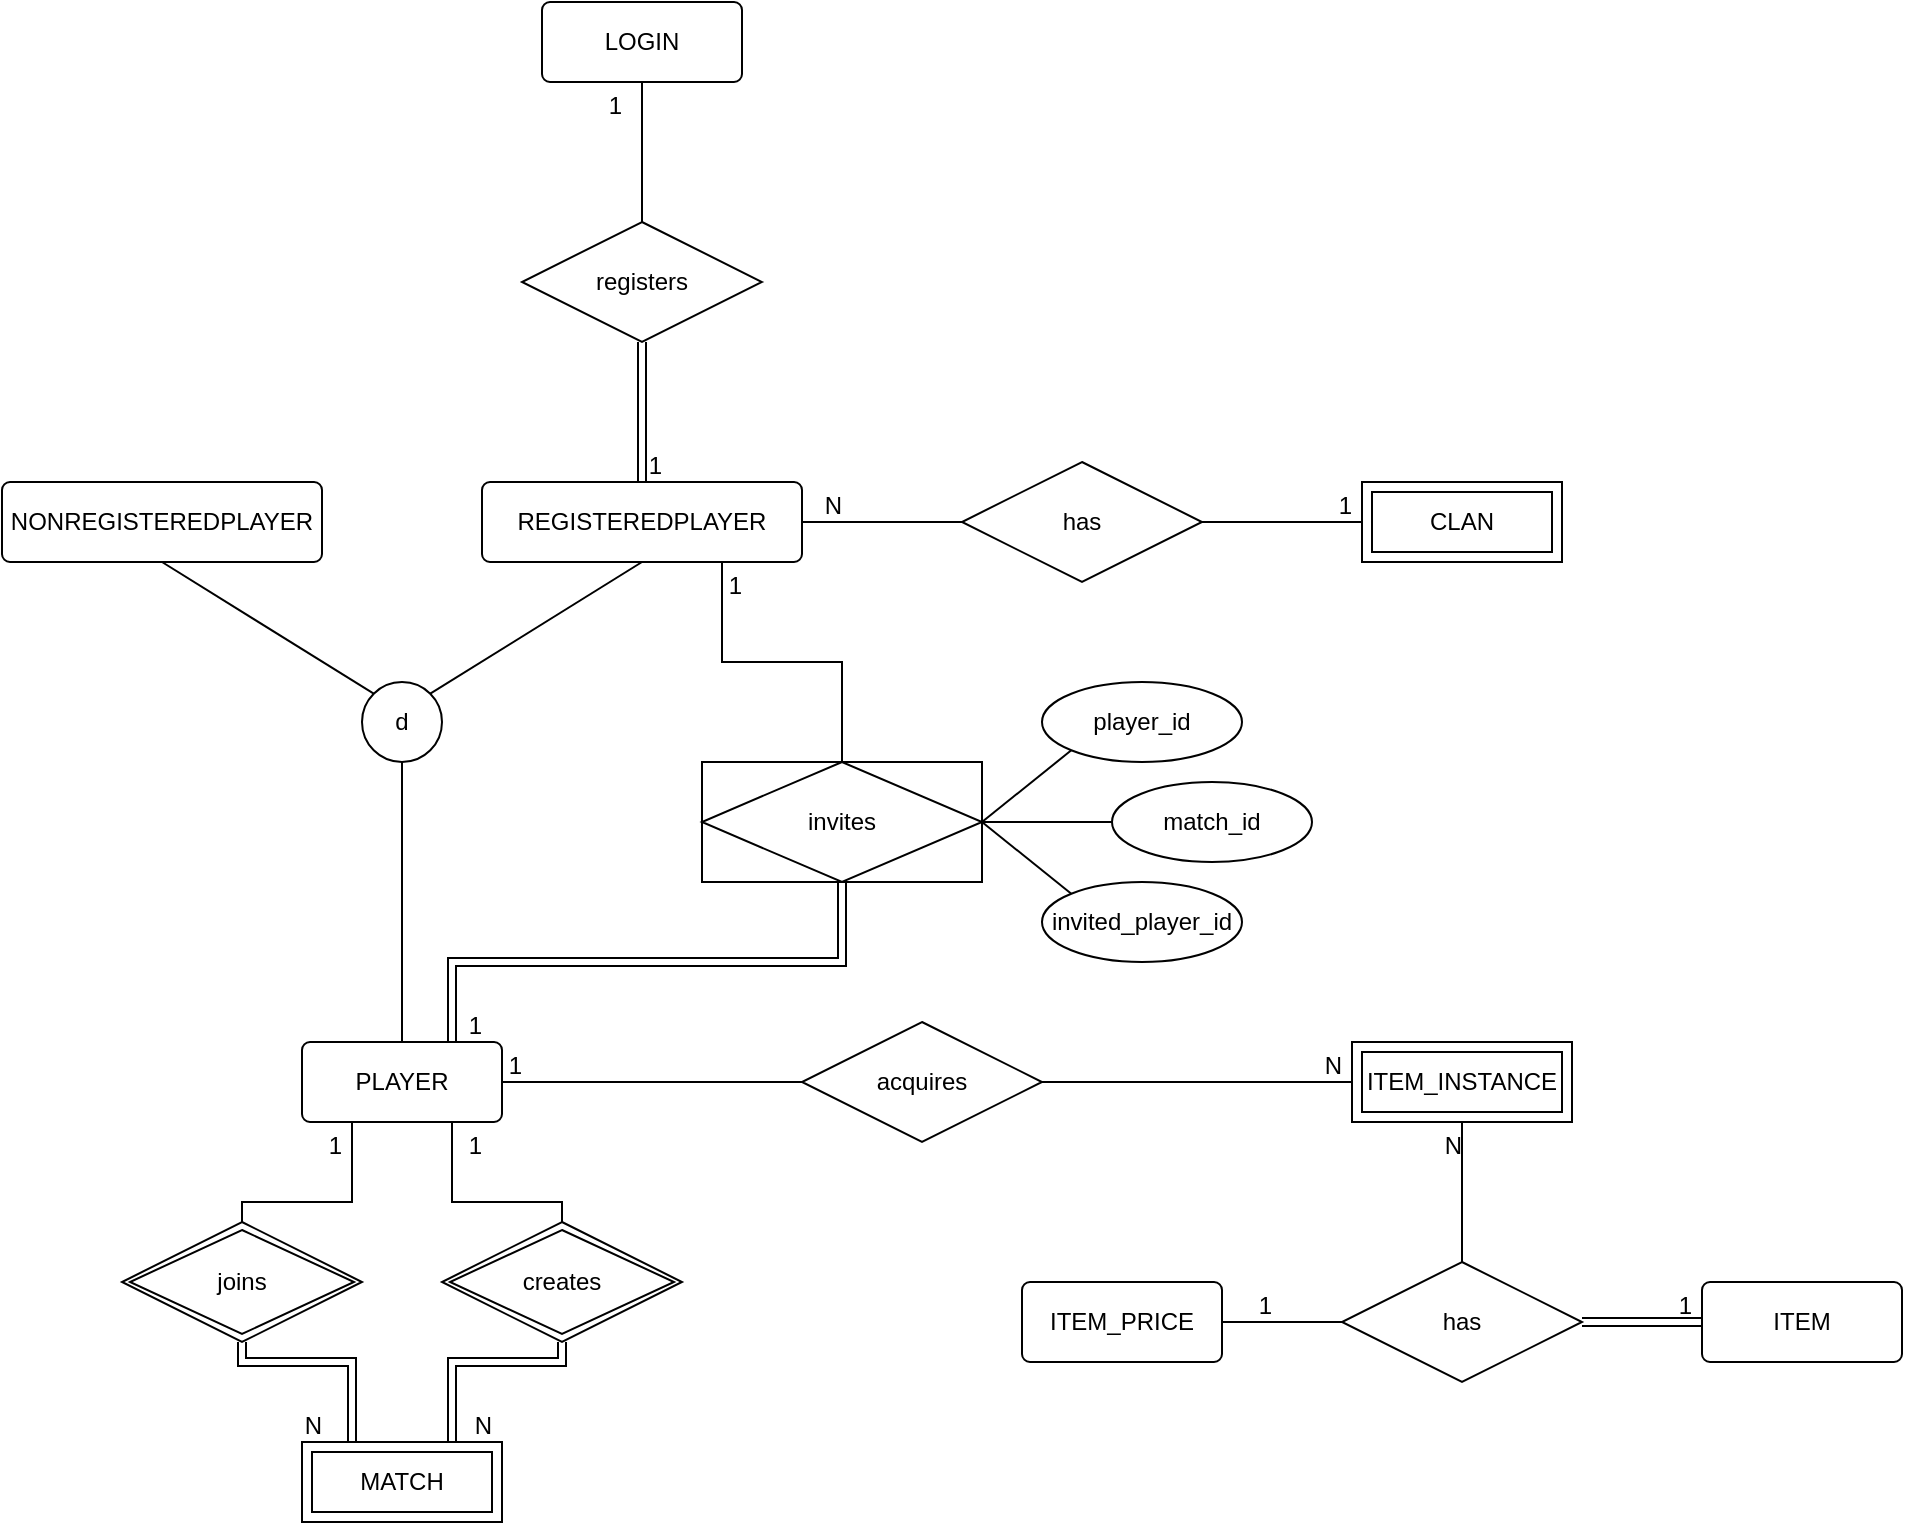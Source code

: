 <mxfile version="14.6.3" type="device"><diagram id="R2lEEEUBdFMjLlhIrx00" name="Page-1"><mxGraphModel dx="2272" dy="791" grid="1" gridSize="10" guides="1" tooltips="1" connect="1" arrows="1" fold="1" page="1" pageScale="1" pageWidth="850" pageHeight="1100" math="0" shadow="0" extFonts="Permanent Marker^https://fonts.googleapis.com/css?family=Permanent+Marker"><root><mxCell id="0"/><mxCell id="1" parent="0"/><mxCell id="Xno96vbGX-HO4EjLd4qZ-1" value="&lt;div&gt;PLAYER&lt;/div&gt;" style="rounded=1;arcSize=10;whiteSpace=wrap;html=1;align=center;" vertex="1" parent="1"><mxGeometry x="30" y="560" width="100" height="40" as="geometry"/></mxCell><mxCell id="Xno96vbGX-HO4EjLd4qZ-2" value="&lt;div&gt;REGISTEREDPLAYER&lt;/div&gt;" style="rounded=1;arcSize=10;whiteSpace=wrap;html=1;align=center;" vertex="1" parent="1"><mxGeometry x="120" y="280" width="160" height="40" as="geometry"/></mxCell><mxCell id="Xno96vbGX-HO4EjLd4qZ-3" value="&lt;div&gt;NONREGISTEREDPLAYER&lt;/div&gt;" style="rounded=1;arcSize=10;whiteSpace=wrap;html=1;align=center;" vertex="1" parent="1"><mxGeometry x="-120" y="280" width="160" height="40" as="geometry"/></mxCell><mxCell id="Xno96vbGX-HO4EjLd4qZ-4" value="&lt;div&gt;MATCH&lt;/div&gt;" style="shape=ext;margin=3;double=1;whiteSpace=wrap;html=1;align=center;" vertex="1" parent="1"><mxGeometry x="30" y="760" width="100" height="40" as="geometry"/></mxCell><mxCell id="Xno96vbGX-HO4EjLd4qZ-5" value="&lt;div&gt;CLAN&lt;/div&gt;" style="shape=ext;margin=3;double=1;whiteSpace=wrap;html=1;align=center;" vertex="1" parent="1"><mxGeometry x="560" y="280" width="100" height="40" as="geometry"/></mxCell><mxCell id="Xno96vbGX-HO4EjLd4qZ-6" value="ITEM" style="rounded=1;arcSize=10;whiteSpace=wrap;html=1;align=center;" vertex="1" parent="1"><mxGeometry x="730" y="680" width="100" height="40" as="geometry"/></mxCell><mxCell id="Xno96vbGX-HO4EjLd4qZ-8" value="ITEM_INSTANCE" style="shape=ext;margin=3;double=1;whiteSpace=wrap;html=1;align=center;" vertex="1" parent="1"><mxGeometry x="555" y="560" width="110" height="40" as="geometry"/></mxCell><mxCell id="Xno96vbGX-HO4EjLd4qZ-10" value="" style="endArrow=none;html=1;rounded=0;entryX=0.5;entryY=0;entryDx=0;entryDy=0;exitX=0.5;exitY=1;exitDx=0;exitDy=0;startArrow=none;" edge="1" parent="1" source="Xno96vbGX-HO4EjLd4qZ-9" target="Xno96vbGX-HO4EjLd4qZ-1"><mxGeometry relative="1" as="geometry"><mxPoint x="80" y="410" as="sourcePoint"/><mxPoint x="30" y="510" as="targetPoint"/></mxGeometry></mxCell><mxCell id="Xno96vbGX-HO4EjLd4qZ-11" value="" style="endArrow=none;html=1;rounded=0;entryX=0;entryY=0;entryDx=0;entryDy=0;exitX=0.5;exitY=1;exitDx=0;exitDy=0;" edge="1" parent="1" source="Xno96vbGX-HO4EjLd4qZ-3" target="Xno96vbGX-HO4EjLd4qZ-9"><mxGeometry relative="1" as="geometry"><mxPoint x="-140" y="510" as="sourcePoint"/><mxPoint x="20" y="510" as="targetPoint"/></mxGeometry></mxCell><mxCell id="Xno96vbGX-HO4EjLd4qZ-12" value="" style="endArrow=none;html=1;rounded=0;entryX=1;entryY=0;entryDx=0;entryDy=0;exitX=0.5;exitY=1;exitDx=0;exitDy=0;" edge="1" parent="1" source="Xno96vbGX-HO4EjLd4qZ-2" target="Xno96vbGX-HO4EjLd4qZ-9"><mxGeometry relative="1" as="geometry"><mxPoint x="-140" y="510" as="sourcePoint"/><mxPoint x="20" y="510" as="targetPoint"/></mxGeometry></mxCell><mxCell id="Xno96vbGX-HO4EjLd4qZ-9" value="&lt;div&gt;d&lt;br&gt;&lt;/div&gt;" style="ellipse;whiteSpace=wrap;html=1;aspect=fixed;" vertex="1" parent="1"><mxGeometry x="60" y="380" width="40" height="40" as="geometry"/></mxCell><mxCell id="Xno96vbGX-HO4EjLd4qZ-18" value="has" style="shape=rhombus;perimeter=rhombusPerimeter;whiteSpace=wrap;html=1;align=center;" vertex="1" parent="1"><mxGeometry x="360" y="270" width="120" height="60" as="geometry"/></mxCell><mxCell id="Xno96vbGX-HO4EjLd4qZ-19" value="" style="endArrow=none;html=1;rounded=0;entryX=0;entryY=0.5;entryDx=0;entryDy=0;exitX=1;exitY=0.5;exitDx=0;exitDy=0;" edge="1" parent="1" source="Xno96vbGX-HO4EjLd4qZ-18" target="Xno96vbGX-HO4EjLd4qZ-5"><mxGeometry relative="1" as="geometry"><mxPoint x="340" y="510" as="sourcePoint"/><mxPoint x="500" y="510" as="targetPoint"/></mxGeometry></mxCell><mxCell id="Xno96vbGX-HO4EjLd4qZ-20" value="1" style="resizable=0;html=1;align=right;verticalAlign=bottom;" connectable="0" vertex="1" parent="Xno96vbGX-HO4EjLd4qZ-19"><mxGeometry x="1" relative="1" as="geometry"><mxPoint x="-5" as="offset"/></mxGeometry></mxCell><mxCell id="Xno96vbGX-HO4EjLd4qZ-21" value="" style="endArrow=none;html=1;rounded=0;exitX=0;exitY=0.5;exitDx=0;exitDy=0;entryX=1;entryY=0.5;entryDx=0;entryDy=0;" edge="1" parent="1" source="Xno96vbGX-HO4EjLd4qZ-18" target="Xno96vbGX-HO4EjLd4qZ-2"><mxGeometry relative="1" as="geometry"><mxPoint x="340" y="510" as="sourcePoint"/><mxPoint x="500" y="510" as="targetPoint"/></mxGeometry></mxCell><mxCell id="Xno96vbGX-HO4EjLd4qZ-22" value="N" style="resizable=0;html=1;align=right;verticalAlign=bottom;" connectable="0" vertex="1" parent="Xno96vbGX-HO4EjLd4qZ-21"><mxGeometry x="1" relative="1" as="geometry"><mxPoint x="20" as="offset"/></mxGeometry></mxCell><mxCell id="Xno96vbGX-HO4EjLd4qZ-23" value="LOGIN" style="rounded=1;arcSize=10;whiteSpace=wrap;html=1;align=center;" vertex="1" parent="1"><mxGeometry x="150" y="40" width="100" height="40" as="geometry"/></mxCell><mxCell id="Xno96vbGX-HO4EjLd4qZ-24" value="registers" style="shape=rhombus;perimeter=rhombusPerimeter;whiteSpace=wrap;html=1;align=center;" vertex="1" parent="1"><mxGeometry x="140" y="150" width="120" height="60" as="geometry"/></mxCell><mxCell id="Xno96vbGX-HO4EjLd4qZ-25" value="" style="shape=link;html=1;rounded=0;exitX=0.5;exitY=1;exitDx=0;exitDy=0;entryX=0.5;entryY=0;entryDx=0;entryDy=0;" edge="1" parent="1" source="Xno96vbGX-HO4EjLd4qZ-24" target="Xno96vbGX-HO4EjLd4qZ-2"><mxGeometry relative="1" as="geometry"><mxPoint x="340" y="310" as="sourcePoint"/><mxPoint x="500" y="310" as="targetPoint"/></mxGeometry></mxCell><mxCell id="Xno96vbGX-HO4EjLd4qZ-26" value="1" style="resizable=0;html=1;align=right;verticalAlign=bottom;" connectable="0" vertex="1" parent="Xno96vbGX-HO4EjLd4qZ-25"><mxGeometry x="1" relative="1" as="geometry"><mxPoint x="10" as="offset"/></mxGeometry></mxCell><mxCell id="Xno96vbGX-HO4EjLd4qZ-29" value="" style="endArrow=none;html=1;rounded=0;exitX=0.5;exitY=0;exitDx=0;exitDy=0;entryX=0.5;entryY=1;entryDx=0;entryDy=0;" edge="1" parent="1" source="Xno96vbGX-HO4EjLd4qZ-24" target="Xno96vbGX-HO4EjLd4qZ-23"><mxGeometry relative="1" as="geometry"><mxPoint x="340" y="310" as="sourcePoint"/><mxPoint x="500" y="310" as="targetPoint"/></mxGeometry></mxCell><mxCell id="Xno96vbGX-HO4EjLd4qZ-30" value="1" style="resizable=0;html=1;align=right;verticalAlign=bottom;" connectable="0" vertex="1" parent="Xno96vbGX-HO4EjLd4qZ-29"><mxGeometry x="1" relative="1" as="geometry"><mxPoint x="-10" y="20" as="offset"/></mxGeometry></mxCell><mxCell id="Xno96vbGX-HO4EjLd4qZ-32" value="ITEM_PRICE" style="rounded=1;arcSize=10;whiteSpace=wrap;html=1;align=center;" vertex="1" parent="1"><mxGeometry x="390" y="680" width="100" height="40" as="geometry"/></mxCell><mxCell id="Xno96vbGX-HO4EjLd4qZ-33" value="has" style="shape=rhombus;perimeter=rhombusPerimeter;whiteSpace=wrap;html=1;align=center;" vertex="1" parent="1"><mxGeometry x="550" y="670" width="120" height="60" as="geometry"/></mxCell><mxCell id="Xno96vbGX-HO4EjLd4qZ-36" value="" style="shape=link;html=1;rounded=0;entryX=0;entryY=0.5;entryDx=0;entryDy=0;exitX=1;exitY=0.5;exitDx=0;exitDy=0;" edge="1" parent="1" source="Xno96vbGX-HO4EjLd4qZ-33" target="Xno96vbGX-HO4EjLd4qZ-6"><mxGeometry relative="1" as="geometry"><mxPoint x="190" y="540" as="sourcePoint"/><mxPoint x="350" y="540" as="targetPoint"/></mxGeometry></mxCell><mxCell id="Xno96vbGX-HO4EjLd4qZ-37" value="1" style="resizable=0;html=1;align=right;verticalAlign=bottom;" connectable="0" vertex="1" parent="Xno96vbGX-HO4EjLd4qZ-36"><mxGeometry x="1" relative="1" as="geometry"><mxPoint x="-5" as="offset"/></mxGeometry></mxCell><mxCell id="Xno96vbGX-HO4EjLd4qZ-38" value="" style="endArrow=none;html=1;rounded=0;exitX=0;exitY=0.5;exitDx=0;exitDy=0;entryX=1;entryY=0.5;entryDx=0;entryDy=0;" edge="1" parent="1" source="Xno96vbGX-HO4EjLd4qZ-33" target="Xno96vbGX-HO4EjLd4qZ-32"><mxGeometry relative="1" as="geometry"><mxPoint x="190" y="540" as="sourcePoint"/><mxPoint x="350" y="540" as="targetPoint"/></mxGeometry></mxCell><mxCell id="Xno96vbGX-HO4EjLd4qZ-39" value="1" style="resizable=0;html=1;align=right;verticalAlign=bottom;" connectable="0" vertex="1" parent="Xno96vbGX-HO4EjLd4qZ-38"><mxGeometry x="1" relative="1" as="geometry"><mxPoint x="25" as="offset"/></mxGeometry></mxCell><mxCell id="Xno96vbGX-HO4EjLd4qZ-40" value="" style="endArrow=none;html=1;rounded=0;exitX=0.5;exitY=0;exitDx=0;exitDy=0;entryX=0.5;entryY=1;entryDx=0;entryDy=0;" edge="1" parent="1" source="Xno96vbGX-HO4EjLd4qZ-33" target="Xno96vbGX-HO4EjLd4qZ-8"><mxGeometry relative="1" as="geometry"><mxPoint x="135" y="420" as="sourcePoint"/><mxPoint x="295" y="420" as="targetPoint"/></mxGeometry></mxCell><mxCell id="Xno96vbGX-HO4EjLd4qZ-41" value="N" style="resizable=0;html=1;align=right;verticalAlign=bottom;" connectable="0" vertex="1" parent="Xno96vbGX-HO4EjLd4qZ-40"><mxGeometry x="1" relative="1" as="geometry"><mxPoint y="20" as="offset"/></mxGeometry></mxCell><mxCell id="Xno96vbGX-HO4EjLd4qZ-43" value="acquires" style="shape=rhombus;perimeter=rhombusPerimeter;whiteSpace=wrap;html=1;align=center;" vertex="1" parent="1"><mxGeometry x="280" y="550" width="120" height="60" as="geometry"/></mxCell><mxCell id="Xno96vbGX-HO4EjLd4qZ-44" value="" style="endArrow=none;html=1;rounded=0;entryX=1;entryY=0.5;entryDx=0;entryDy=0;exitX=0;exitY=0.5;exitDx=0;exitDy=0;" edge="1" parent="1" source="Xno96vbGX-HO4EjLd4qZ-43" target="Xno96vbGX-HO4EjLd4qZ-1"><mxGeometry relative="1" as="geometry"><mxPoint x="200" y="590" as="sourcePoint"/><mxPoint x="240" y="530" as="targetPoint"/></mxGeometry></mxCell><mxCell id="Xno96vbGX-HO4EjLd4qZ-45" value="1" style="resizable=0;html=1;align=right;verticalAlign=bottom;" connectable="0" vertex="1" parent="Xno96vbGX-HO4EjLd4qZ-44"><mxGeometry x="1" relative="1" as="geometry"><mxPoint x="10" as="offset"/></mxGeometry></mxCell><mxCell id="Xno96vbGX-HO4EjLd4qZ-46" value="" style="endArrow=none;html=1;rounded=0;entryX=0;entryY=0.5;entryDx=0;entryDy=0;exitX=1;exitY=0.5;exitDx=0;exitDy=0;" edge="1" parent="1" source="Xno96vbGX-HO4EjLd4qZ-43" target="Xno96vbGX-HO4EjLd4qZ-8"><mxGeometry relative="1" as="geometry"><mxPoint x="245" y="420" as="sourcePoint"/><mxPoint x="405" y="420" as="targetPoint"/></mxGeometry></mxCell><mxCell id="Xno96vbGX-HO4EjLd4qZ-47" value="N" style="resizable=0;html=1;align=right;verticalAlign=bottom;" connectable="0" vertex="1" parent="Xno96vbGX-HO4EjLd4qZ-46"><mxGeometry x="1" relative="1" as="geometry"><mxPoint x="-5" as="offset"/></mxGeometry></mxCell><mxCell id="Xno96vbGX-HO4EjLd4qZ-48" value="creates" style="shape=rhombus;double=1;perimeter=rhombusPerimeter;whiteSpace=wrap;html=1;align=center;" vertex="1" parent="1"><mxGeometry x="100" y="650" width="120" height="60" as="geometry"/></mxCell><mxCell id="Xno96vbGX-HO4EjLd4qZ-49" value="" style="endArrow=none;html=1;rounded=0;entryX=0.75;entryY=1;entryDx=0;entryDy=0;exitX=0.5;exitY=0;exitDx=0;exitDy=0;" edge="1" parent="1" source="Xno96vbGX-HO4EjLd4qZ-48" target="Xno96vbGX-HO4EjLd4qZ-1"><mxGeometry relative="1" as="geometry"><mxPoint x="-40" y="620" as="sourcePoint"/><mxPoint x="450" y="590" as="targetPoint"/><Array as="points"><mxPoint x="160" y="640"/><mxPoint x="105" y="640"/></Array></mxGeometry></mxCell><mxCell id="Xno96vbGX-HO4EjLd4qZ-50" value="1" style="resizable=0;html=1;align=right;verticalAlign=bottom;" connectable="0" vertex="1" parent="Xno96vbGX-HO4EjLd4qZ-49"><mxGeometry x="1" relative="1" as="geometry"><mxPoint x="15" y="20" as="offset"/></mxGeometry></mxCell><mxCell id="Xno96vbGX-HO4EjLd4qZ-54" value="" style="shape=link;html=1;rounded=0;exitX=0.5;exitY=1;exitDx=0;exitDy=0;entryX=0.75;entryY=0;entryDx=0;entryDy=0;" edge="1" parent="1" source="Xno96vbGX-HO4EjLd4qZ-48" target="Xno96vbGX-HO4EjLd4qZ-4"><mxGeometry relative="1" as="geometry"><mxPoint x="110" y="750" as="sourcePoint"/><mxPoint x="480" y="570" as="targetPoint"/><Array as="points"><mxPoint x="160" y="720"/><mxPoint x="105" y="720"/></Array></mxGeometry></mxCell><mxCell id="Xno96vbGX-HO4EjLd4qZ-55" value="N" style="resizable=0;html=1;align=right;verticalAlign=bottom;" connectable="0" vertex="1" parent="Xno96vbGX-HO4EjLd4qZ-54"><mxGeometry x="1" relative="1" as="geometry"><mxPoint x="20" as="offset"/></mxGeometry></mxCell><mxCell id="Xno96vbGX-HO4EjLd4qZ-56" value="joins" style="shape=rhombus;double=1;perimeter=rhombusPerimeter;whiteSpace=wrap;html=1;align=center;" vertex="1" parent="1"><mxGeometry x="-60" y="650" width="120" height="60" as="geometry"/></mxCell><mxCell id="Xno96vbGX-HO4EjLd4qZ-57" value="" style="endArrow=none;html=1;rounded=0;entryX=0.25;entryY=1;entryDx=0;entryDy=0;exitX=0.5;exitY=0;exitDx=0;exitDy=0;" edge="1" parent="1" source="Xno96vbGX-HO4EjLd4qZ-56" target="Xno96vbGX-HO4EjLd4qZ-1"><mxGeometry relative="1" as="geometry"><mxPoint x="170" y="660" as="sourcePoint"/><mxPoint x="115" y="610" as="targetPoint"/><Array as="points"><mxPoint y="640"/><mxPoint x="55" y="640"/></Array></mxGeometry></mxCell><mxCell id="Xno96vbGX-HO4EjLd4qZ-58" value="1" style="resizable=0;html=1;align=right;verticalAlign=bottom;" connectable="0" vertex="1" parent="Xno96vbGX-HO4EjLd4qZ-57"><mxGeometry x="1" relative="1" as="geometry"><mxPoint x="-5" y="20" as="offset"/></mxGeometry></mxCell><mxCell id="Xno96vbGX-HO4EjLd4qZ-59" value="" style="shape=link;html=1;rounded=0;exitX=0.5;exitY=1;exitDx=0;exitDy=0;entryX=0.25;entryY=0;entryDx=0;entryDy=0;" edge="1" parent="1" source="Xno96vbGX-HO4EjLd4qZ-56" target="Xno96vbGX-HO4EjLd4qZ-4"><mxGeometry relative="1" as="geometry"><mxPoint x="290" y="620" as="sourcePoint"/><mxPoint x="450" y="620" as="targetPoint"/><Array as="points"><mxPoint y="720"/><mxPoint x="55" y="720"/></Array></mxGeometry></mxCell><mxCell id="Xno96vbGX-HO4EjLd4qZ-60" value="N" style="resizable=0;html=1;align=right;verticalAlign=bottom;" connectable="0" vertex="1" parent="Xno96vbGX-HO4EjLd4qZ-59"><mxGeometry x="1" relative="1" as="geometry"><mxPoint x="-15" as="offset"/></mxGeometry></mxCell><mxCell id="Xno96vbGX-HO4EjLd4qZ-63" value="" style="endArrow=none;html=1;rounded=0;entryX=0.75;entryY=1;entryDx=0;entryDy=0;exitX=0.5;exitY=0;exitDx=0;exitDy=0;" edge="1" parent="1" source="Xno96vbGX-HO4EjLd4qZ-67" target="Xno96vbGX-HO4EjLd4qZ-2"><mxGeometry relative="1" as="geometry"><mxPoint x="-80" y="520" as="sourcePoint"/><mxPoint x="450" y="620" as="targetPoint"/><Array as="points"><mxPoint x="300" y="370"/><mxPoint x="240" y="370"/></Array></mxGeometry></mxCell><mxCell id="Xno96vbGX-HO4EjLd4qZ-64" value="1" style="resizable=0;html=1;align=right;verticalAlign=bottom;" connectable="0" vertex="1" parent="Xno96vbGX-HO4EjLd4qZ-63"><mxGeometry x="1" relative="1" as="geometry"><mxPoint x="10" y="20" as="offset"/></mxGeometry></mxCell><mxCell id="Xno96vbGX-HO4EjLd4qZ-67" value="invites" style="shape=associativeEntity;whiteSpace=wrap;html=1;align=center;" vertex="1" parent="1"><mxGeometry x="230" y="420" width="140" height="60" as="geometry"/></mxCell><mxCell id="Xno96vbGX-HO4EjLd4qZ-70" value="" style="shape=link;html=1;rounded=0;entryX=0.75;entryY=0;entryDx=0;entryDy=0;exitX=0.5;exitY=1;exitDx=0;exitDy=0;" edge="1" parent="1" source="Xno96vbGX-HO4EjLd4qZ-67" target="Xno96vbGX-HO4EjLd4qZ-1"><mxGeometry relative="1" as="geometry"><mxPoint x="290" y="620" as="sourcePoint"/><mxPoint x="450" y="620" as="targetPoint"/><Array as="points"><mxPoint x="300" y="520"/><mxPoint x="105" y="520"/></Array></mxGeometry></mxCell><mxCell id="Xno96vbGX-HO4EjLd4qZ-71" value="1" style="resizable=0;html=1;align=right;verticalAlign=bottom;" connectable="0" vertex="1" parent="Xno96vbGX-HO4EjLd4qZ-70"><mxGeometry x="1" relative="1" as="geometry"><mxPoint x="15" as="offset"/></mxGeometry></mxCell><mxCell id="Xno96vbGX-HO4EjLd4qZ-72" value="invited_player_id" style="ellipse;whiteSpace=wrap;html=1;align=center;" vertex="1" parent="1"><mxGeometry x="400" y="480" width="100" height="40" as="geometry"/></mxCell><mxCell id="Xno96vbGX-HO4EjLd4qZ-73" value="match_id" style="ellipse;whiteSpace=wrap;html=1;align=center;" vertex="1" parent="1"><mxGeometry x="435" y="430" width="100" height="40" as="geometry"/></mxCell><mxCell id="Xno96vbGX-HO4EjLd4qZ-74" value="player_id" style="ellipse;whiteSpace=wrap;html=1;align=center;" vertex="1" parent="1"><mxGeometry x="400" y="380" width="100" height="40" as="geometry"/></mxCell><mxCell id="Xno96vbGX-HO4EjLd4qZ-78" value="" style="endArrow=none;html=1;rounded=0;entryX=0;entryY=1;entryDx=0;entryDy=0;exitX=1;exitY=0.5;exitDx=0;exitDy=0;" edge="1" parent="1" source="Xno96vbGX-HO4EjLd4qZ-67" target="Xno96vbGX-HO4EjLd4qZ-74"><mxGeometry relative="1" as="geometry"><mxPoint x="290" y="440" as="sourcePoint"/><mxPoint x="450" y="440" as="targetPoint"/></mxGeometry></mxCell><mxCell id="Xno96vbGX-HO4EjLd4qZ-79" value="" style="endArrow=none;html=1;rounded=0;entryX=0;entryY=0.5;entryDx=0;entryDy=0;" edge="1" parent="1" target="Xno96vbGX-HO4EjLd4qZ-73"><mxGeometry relative="1" as="geometry"><mxPoint x="370" y="450" as="sourcePoint"/><mxPoint x="424.645" y="424.142" as="targetPoint"/></mxGeometry></mxCell><mxCell id="Xno96vbGX-HO4EjLd4qZ-80" value="" style="endArrow=none;html=1;rounded=0;entryX=0;entryY=0;entryDx=0;entryDy=0;exitX=1;exitY=0.5;exitDx=0;exitDy=0;" edge="1" parent="1" source="Xno96vbGX-HO4EjLd4qZ-67" target="Xno96vbGX-HO4EjLd4qZ-72"><mxGeometry relative="1" as="geometry"><mxPoint x="380" y="460" as="sourcePoint"/><mxPoint x="445" y="460" as="targetPoint"/></mxGeometry></mxCell></root></mxGraphModel></diagram></mxfile>